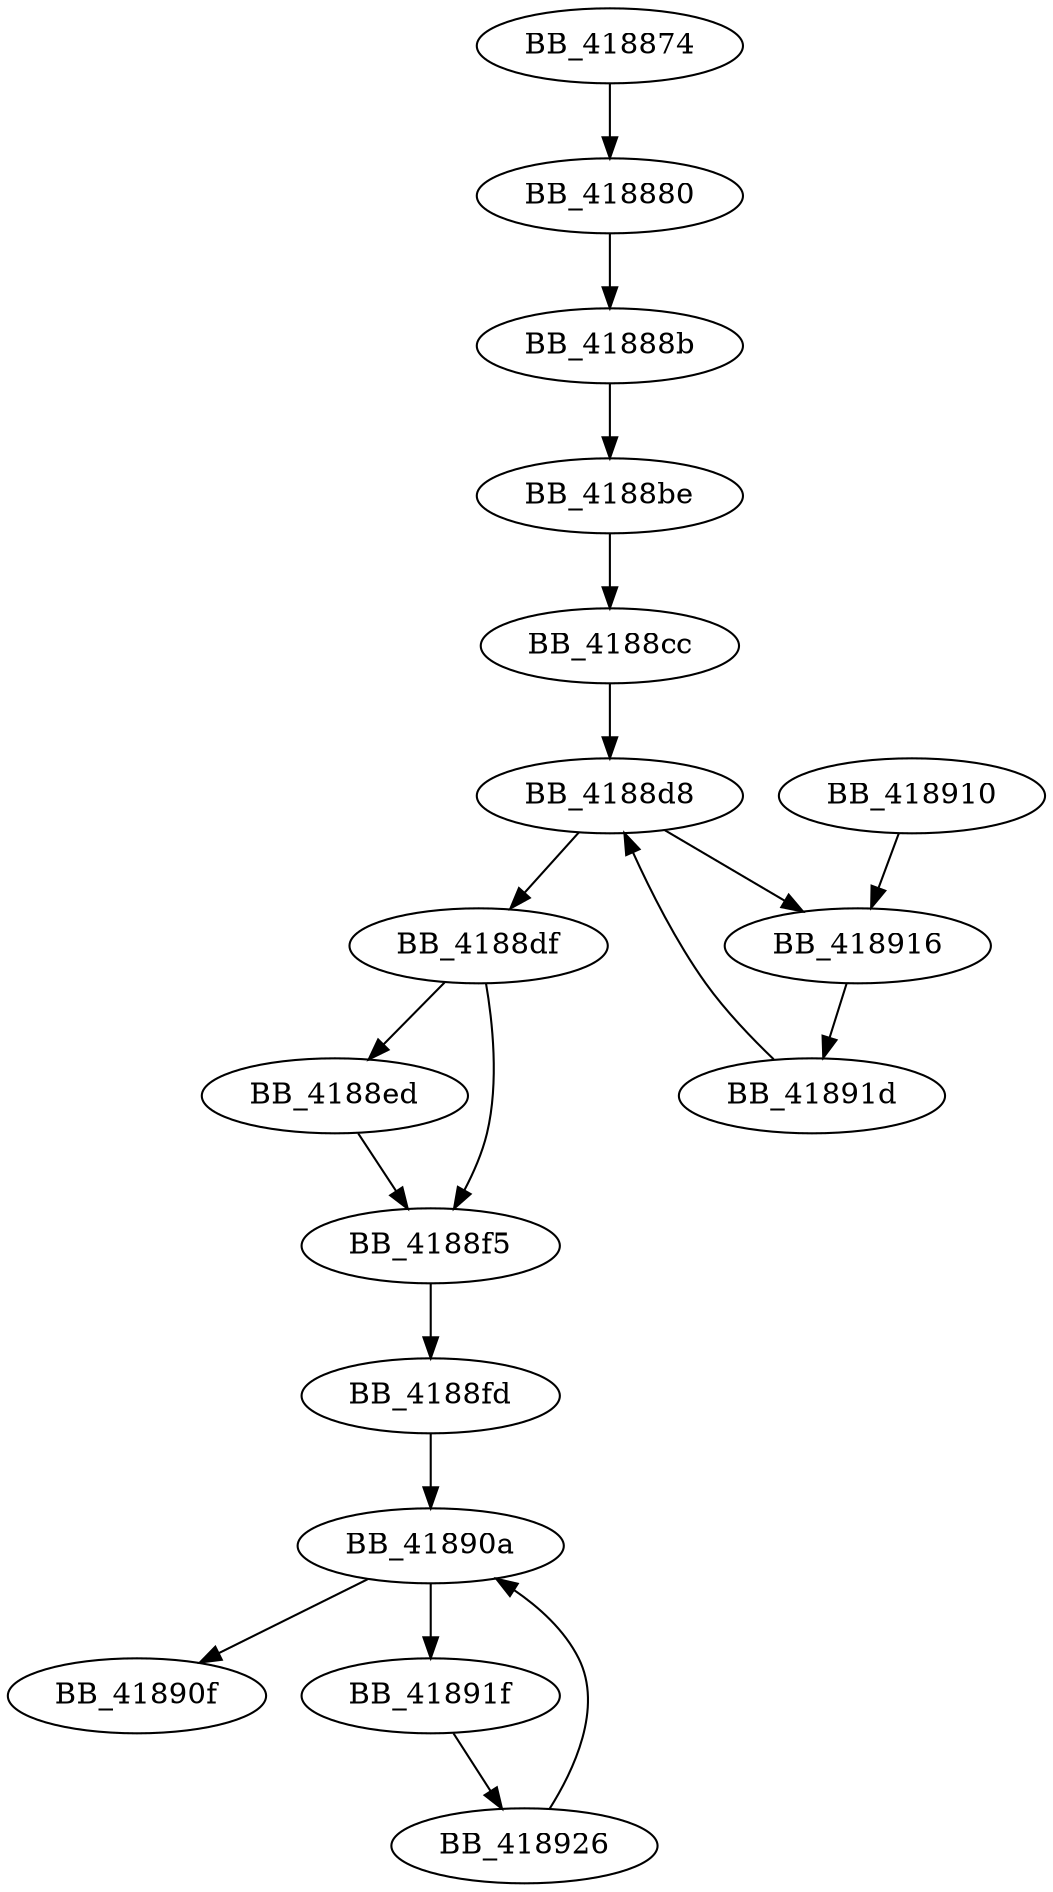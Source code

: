 DiGraph __initptd{
BB_418874->BB_418880
BB_418880->BB_41888b
BB_41888b->BB_4188be
BB_4188be->BB_4188cc
BB_4188cc->BB_4188d8
BB_4188d8->BB_4188df
BB_4188d8->BB_418916
BB_4188df->BB_4188ed
BB_4188df->BB_4188f5
BB_4188ed->BB_4188f5
BB_4188f5->BB_4188fd
BB_4188fd->BB_41890a
BB_41890a->BB_41890f
BB_41890a->BB_41891f
BB_418910->BB_418916
BB_418916->BB_41891d
BB_41891d->BB_4188d8
BB_41891f->BB_418926
BB_418926->BB_41890a
}
